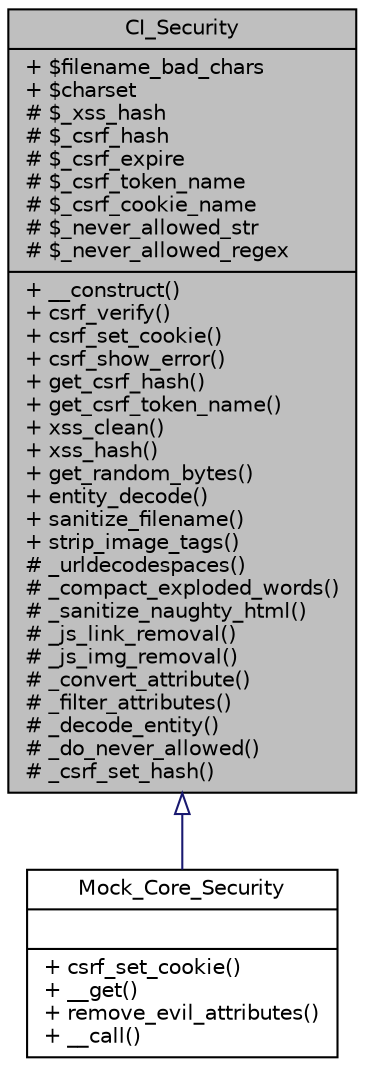 digraph "CI_Security"
{
 // LATEX_PDF_SIZE
  edge [fontname="Helvetica",fontsize="10",labelfontname="Helvetica",labelfontsize="10"];
  node [fontname="Helvetica",fontsize="10",shape=record];
  Node0 [label="{CI_Security\n|+ $filename_bad_chars\l+ $charset\l# $_xss_hash\l# $_csrf_hash\l# $_csrf_expire\l# $_csrf_token_name\l# $_csrf_cookie_name\l# $_never_allowed_str\l# $_never_allowed_regex\l|+ __construct()\l+ csrf_verify()\l+ csrf_set_cookie()\l+ csrf_show_error()\l+ get_csrf_hash()\l+ get_csrf_token_name()\l+ xss_clean()\l+ xss_hash()\l+ get_random_bytes()\l+ entity_decode()\l+ sanitize_filename()\l+ strip_image_tags()\l# _urldecodespaces()\l# _compact_exploded_words()\l# _sanitize_naughty_html()\l# _js_link_removal()\l# _js_img_removal()\l# _convert_attribute()\l# _filter_attributes()\l# _decode_entity()\l# _do_never_allowed()\l# _csrf_set_hash()\l}",height=0.2,width=0.4,color="black", fillcolor="grey75", style="filled", fontcolor="black",tooltip=" "];
  Node0 -> Node1 [dir="back",color="midnightblue",fontsize="10",style="solid",arrowtail="onormal",fontname="Helvetica"];
  Node1 [label="{Mock_Core_Security\n||+ csrf_set_cookie()\l+ __get()\l+ remove_evil_attributes()\l+ __call()\l}",height=0.2,width=0.4,color="black", fillcolor="white", style="filled",URL="$class_mock___core___security.html",tooltip=" "];
}

